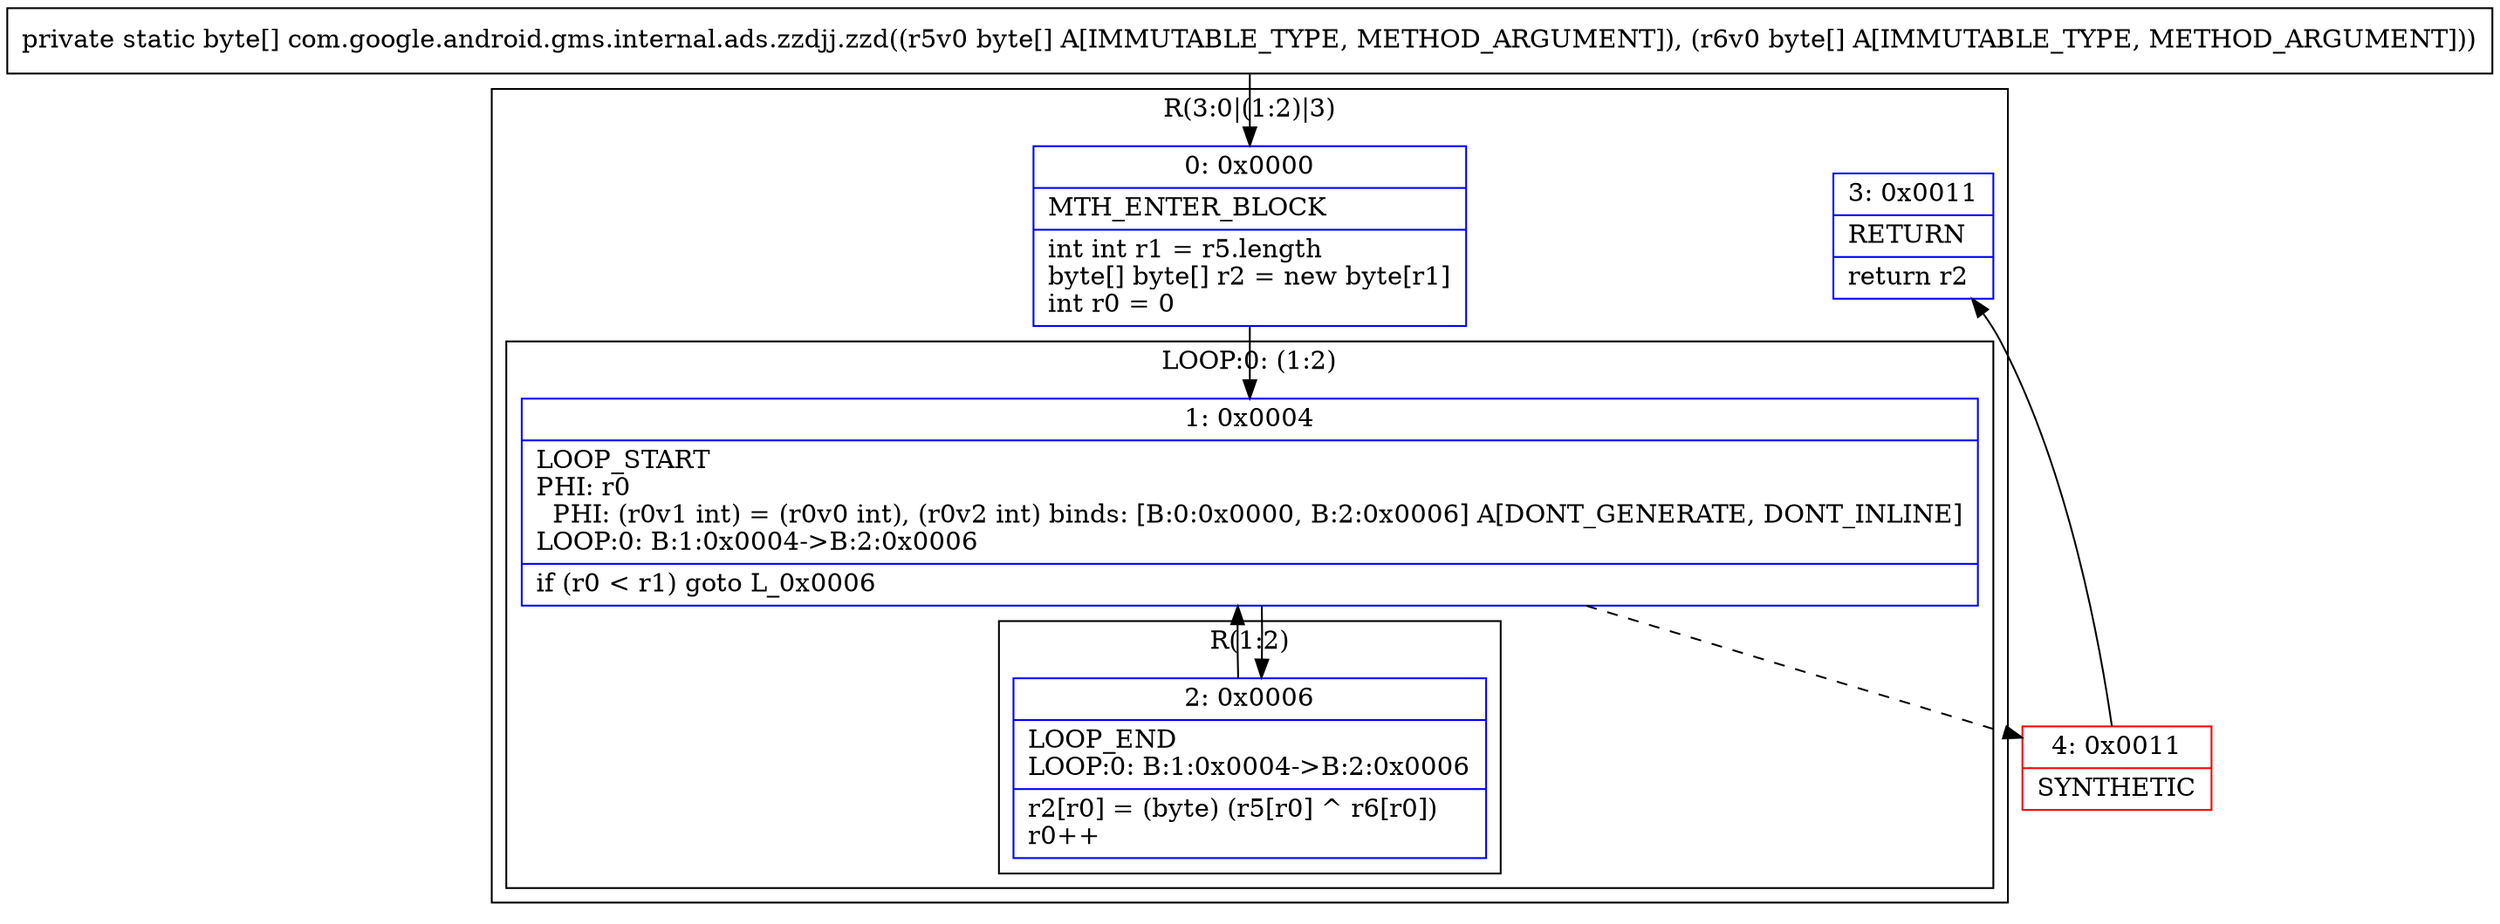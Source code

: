 digraph "CFG forcom.google.android.gms.internal.ads.zzdjj.zzd([B[B)[B" {
subgraph cluster_Region_474017366 {
label = "R(3:0|(1:2)|3)";
node [shape=record,color=blue];
Node_0 [shape=record,label="{0\:\ 0x0000|MTH_ENTER_BLOCK\l|int int r1 = r5.length\lbyte[] byte[] r2 = new byte[r1]\lint r0 = 0\l}"];
subgraph cluster_LoopRegion_802566250 {
label = "LOOP:0: (1:2)";
node [shape=record,color=blue];
Node_1 [shape=record,label="{1\:\ 0x0004|LOOP_START\lPHI: r0 \l  PHI: (r0v1 int) = (r0v0 int), (r0v2 int) binds: [B:0:0x0000, B:2:0x0006] A[DONT_GENERATE, DONT_INLINE]\lLOOP:0: B:1:0x0004\-\>B:2:0x0006\l|if (r0 \< r1) goto L_0x0006\l}"];
subgraph cluster_Region_1264178896 {
label = "R(1:2)";
node [shape=record,color=blue];
Node_2 [shape=record,label="{2\:\ 0x0006|LOOP_END\lLOOP:0: B:1:0x0004\-\>B:2:0x0006\l|r2[r0] = (byte) (r5[r0] ^ r6[r0])\lr0++\l}"];
}
}
Node_3 [shape=record,label="{3\:\ 0x0011|RETURN\l|return r2\l}"];
}
Node_4 [shape=record,color=red,label="{4\:\ 0x0011|SYNTHETIC\l}"];
MethodNode[shape=record,label="{private static byte[] com.google.android.gms.internal.ads.zzdjj.zzd((r5v0 byte[] A[IMMUTABLE_TYPE, METHOD_ARGUMENT]), (r6v0 byte[] A[IMMUTABLE_TYPE, METHOD_ARGUMENT])) }"];
MethodNode -> Node_0;
Node_0 -> Node_1;
Node_1 -> Node_2;
Node_1 -> Node_4[style=dashed];
Node_2 -> Node_1;
Node_4 -> Node_3;
}

